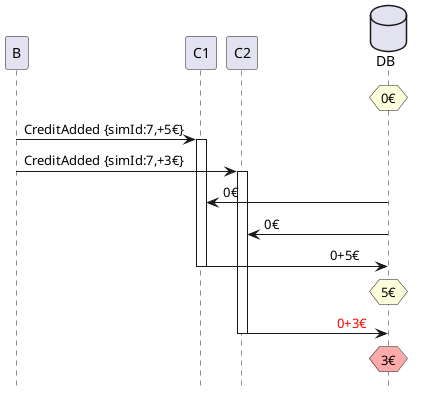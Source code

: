 @startuml
'title Consumer Race
hide footbox
database DB order 9

hnote over DB: 0€
B->C1++: CreditAdded {simId:7,+5€}
B->C2++: CreditAdded {simId:7,+3€}
C1<-DB: 0€
C2<-DB: 0€
C1->DB: <font color=black>                                    0+5€
C1--
hnote over DB: 5€
C2->DB: <font color=red>                          0+3€
C2--
hnote over DB #FFAAAA: 3€

@enduml
